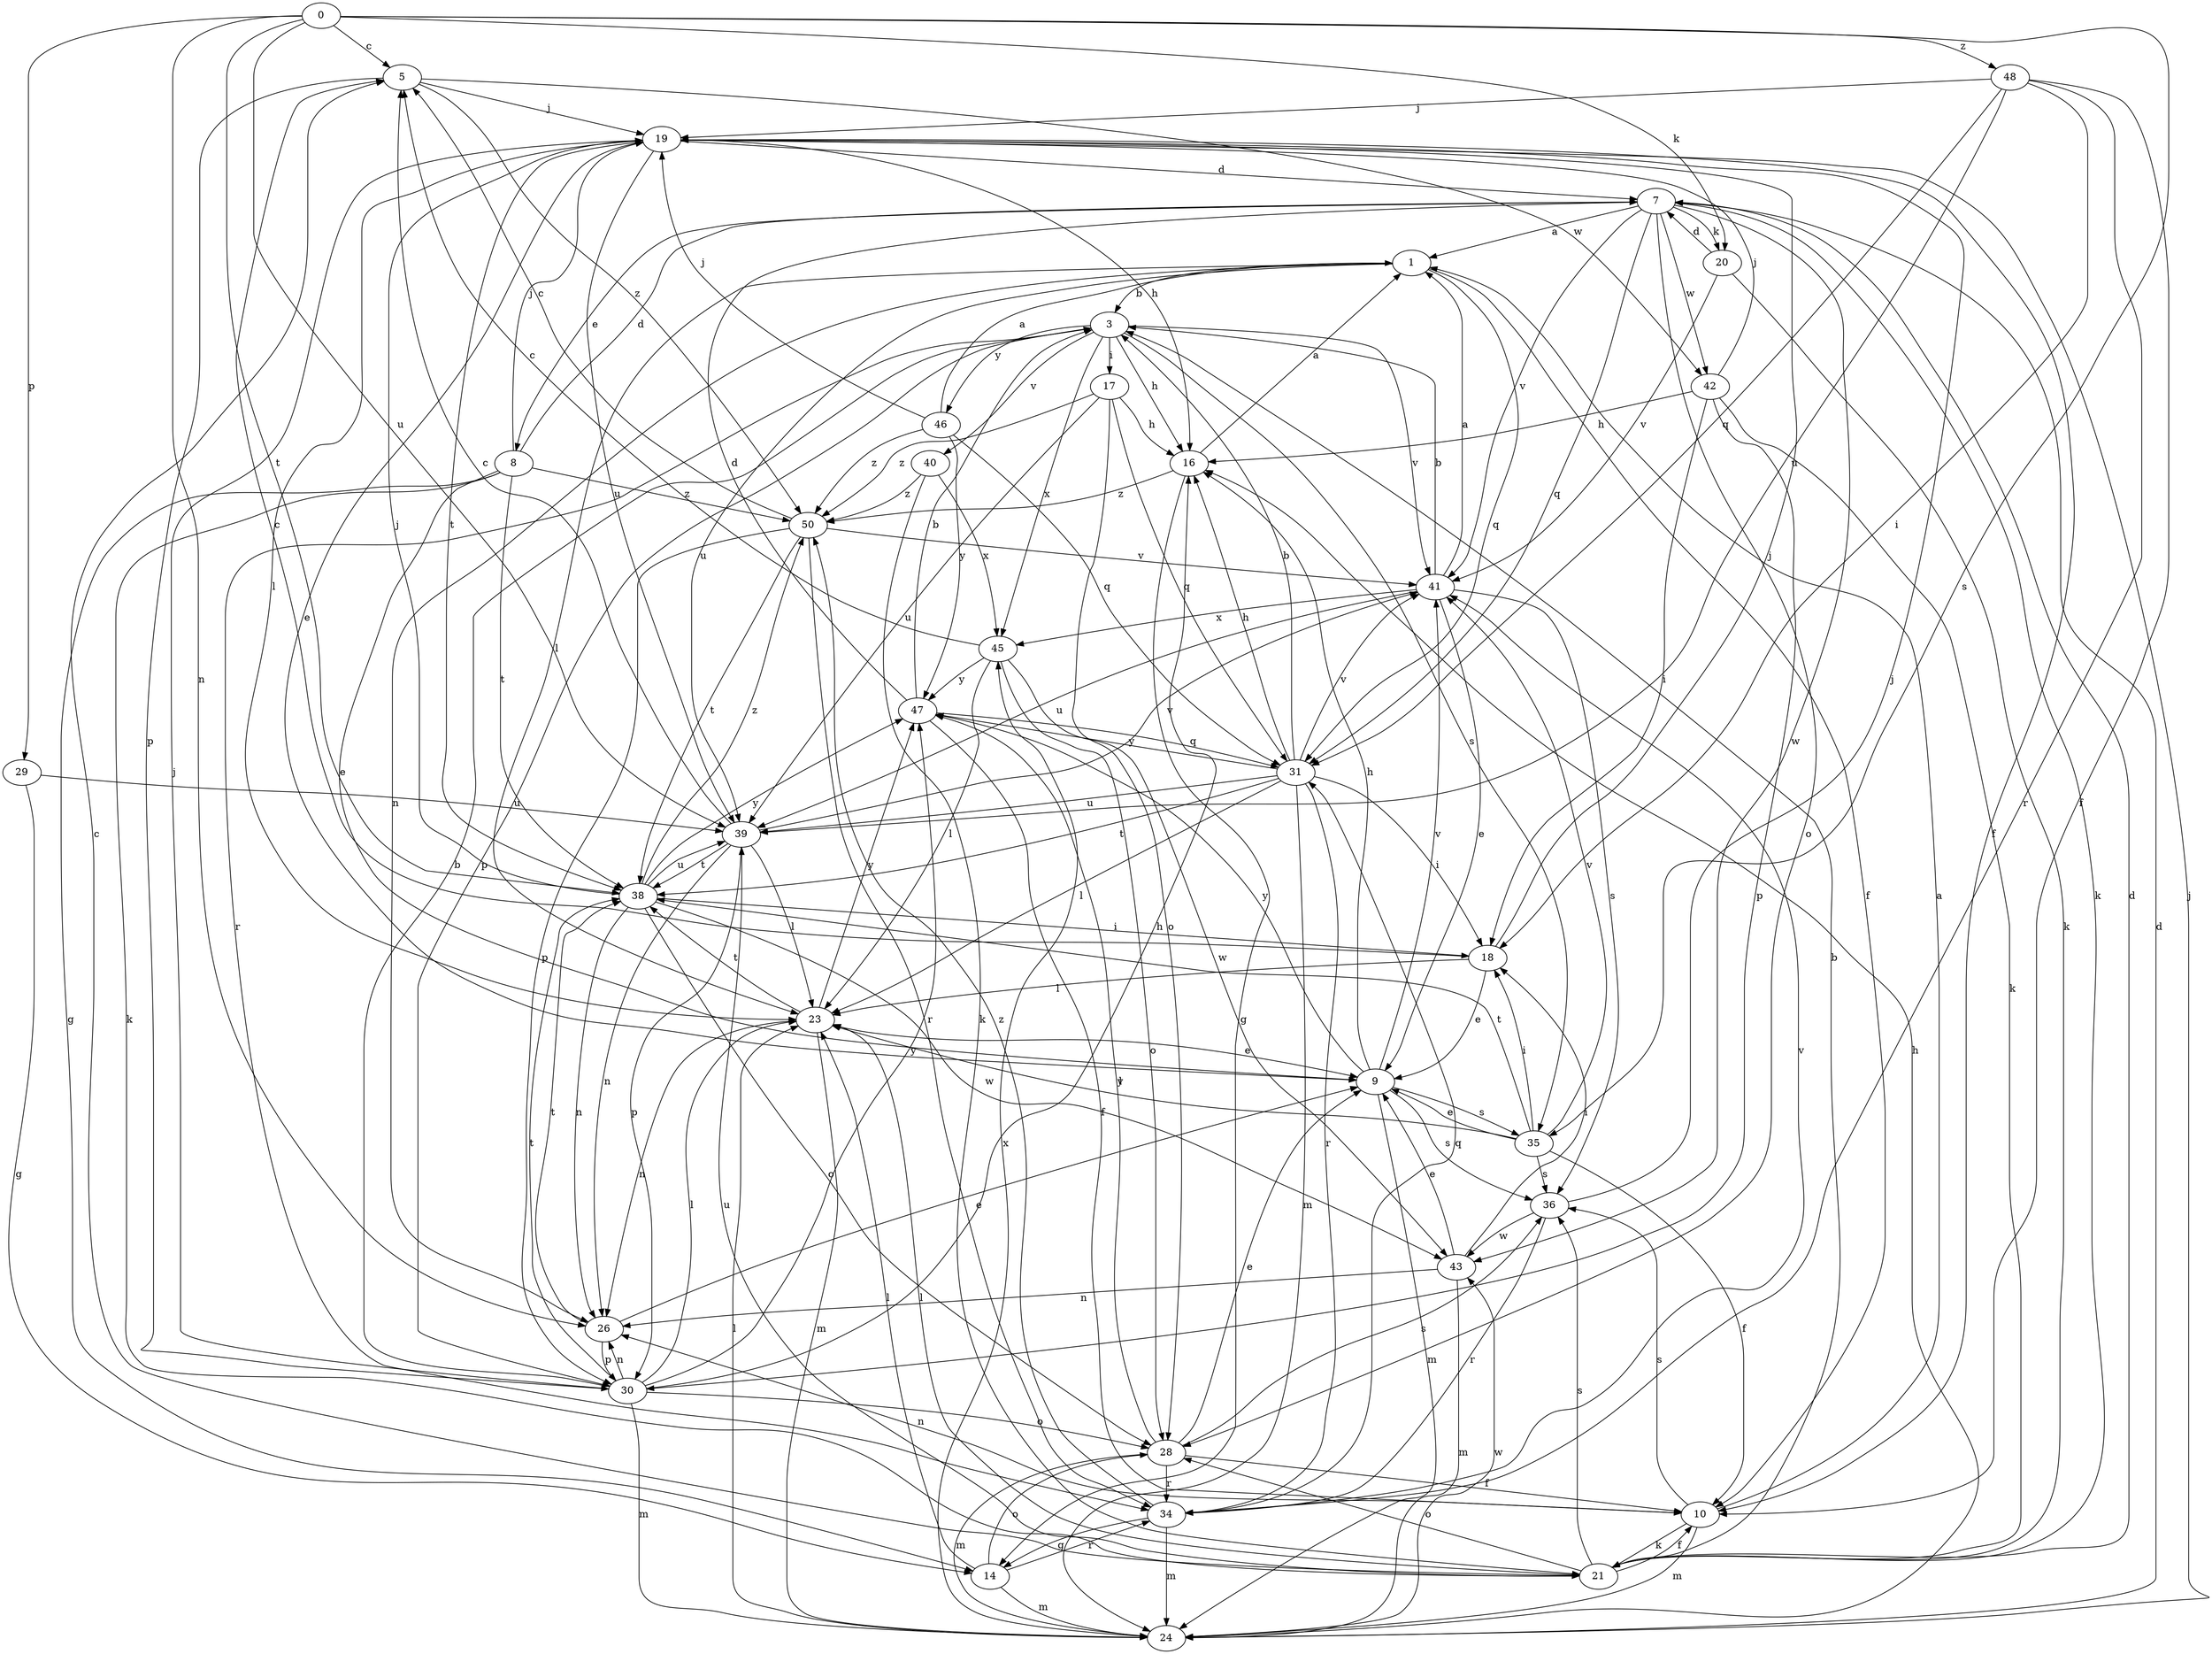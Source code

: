 strict digraph  {
0;
1;
3;
5;
7;
8;
9;
10;
14;
16;
17;
18;
19;
20;
21;
23;
24;
26;
28;
29;
30;
31;
34;
35;
36;
38;
39;
40;
41;
42;
43;
45;
46;
47;
48;
50;
0 -> 5  [label=c];
0 -> 20  [label=k];
0 -> 26  [label=n];
0 -> 29  [label=p];
0 -> 35  [label=s];
0 -> 38  [label=t];
0 -> 39  [label=u];
0 -> 48  [label=z];
1 -> 3  [label=b];
1 -> 10  [label=f];
1 -> 23  [label=l];
1 -> 26  [label=n];
1 -> 31  [label=q];
1 -> 39  [label=u];
3 -> 16  [label=h];
3 -> 17  [label=i];
3 -> 30  [label=p];
3 -> 34  [label=r];
3 -> 35  [label=s];
3 -> 40  [label=v];
3 -> 41  [label=v];
3 -> 45  [label=x];
3 -> 46  [label=y];
5 -> 19  [label=j];
5 -> 30  [label=p];
5 -> 42  [label=w];
5 -> 50  [label=z];
7 -> 1  [label=a];
7 -> 8  [label=e];
7 -> 20  [label=k];
7 -> 21  [label=k];
7 -> 28  [label=o];
7 -> 31  [label=q];
7 -> 41  [label=v];
7 -> 42  [label=w];
7 -> 43  [label=w];
8 -> 7  [label=d];
8 -> 9  [label=e];
8 -> 14  [label=g];
8 -> 19  [label=j];
8 -> 21  [label=k];
8 -> 38  [label=t];
8 -> 50  [label=z];
9 -> 16  [label=h];
9 -> 24  [label=m];
9 -> 35  [label=s];
9 -> 36  [label=s];
9 -> 41  [label=v];
9 -> 47  [label=y];
10 -> 1  [label=a];
10 -> 21  [label=k];
10 -> 24  [label=m];
10 -> 26  [label=n];
10 -> 36  [label=s];
14 -> 23  [label=l];
14 -> 24  [label=m];
14 -> 28  [label=o];
14 -> 34  [label=r];
16 -> 1  [label=a];
16 -> 14  [label=g];
16 -> 50  [label=z];
17 -> 16  [label=h];
17 -> 28  [label=o];
17 -> 31  [label=q];
17 -> 39  [label=u];
17 -> 50  [label=z];
18 -> 5  [label=c];
18 -> 9  [label=e];
18 -> 19  [label=j];
18 -> 23  [label=l];
19 -> 7  [label=d];
19 -> 9  [label=e];
19 -> 10  [label=f];
19 -> 16  [label=h];
19 -> 23  [label=l];
19 -> 38  [label=t];
19 -> 39  [label=u];
20 -> 7  [label=d];
20 -> 21  [label=k];
20 -> 41  [label=v];
21 -> 3  [label=b];
21 -> 5  [label=c];
21 -> 7  [label=d];
21 -> 10  [label=f];
21 -> 23  [label=l];
21 -> 28  [label=o];
21 -> 36  [label=s];
21 -> 39  [label=u];
23 -> 9  [label=e];
23 -> 24  [label=m];
23 -> 26  [label=n];
23 -> 38  [label=t];
23 -> 47  [label=y];
24 -> 7  [label=d];
24 -> 16  [label=h];
24 -> 19  [label=j];
24 -> 23  [label=l];
24 -> 43  [label=w];
24 -> 45  [label=x];
26 -> 9  [label=e];
26 -> 30  [label=p];
26 -> 38  [label=t];
28 -> 9  [label=e];
28 -> 10  [label=f];
28 -> 24  [label=m];
28 -> 34  [label=r];
28 -> 36  [label=s];
28 -> 47  [label=y];
29 -> 14  [label=g];
29 -> 39  [label=u];
30 -> 3  [label=b];
30 -> 16  [label=h];
30 -> 19  [label=j];
30 -> 23  [label=l];
30 -> 24  [label=m];
30 -> 26  [label=n];
30 -> 28  [label=o];
30 -> 38  [label=t];
30 -> 47  [label=y];
31 -> 3  [label=b];
31 -> 16  [label=h];
31 -> 18  [label=i];
31 -> 23  [label=l];
31 -> 24  [label=m];
31 -> 34  [label=r];
31 -> 38  [label=t];
31 -> 39  [label=u];
31 -> 41  [label=v];
31 -> 47  [label=y];
34 -> 14  [label=g];
34 -> 24  [label=m];
34 -> 31  [label=q];
34 -> 41  [label=v];
34 -> 50  [label=z];
35 -> 9  [label=e];
35 -> 10  [label=f];
35 -> 18  [label=i];
35 -> 23  [label=l];
35 -> 36  [label=s];
35 -> 38  [label=t];
35 -> 41  [label=v];
36 -> 19  [label=j];
36 -> 34  [label=r];
36 -> 43  [label=w];
38 -> 18  [label=i];
38 -> 19  [label=j];
38 -> 26  [label=n];
38 -> 28  [label=o];
38 -> 39  [label=u];
38 -> 43  [label=w];
38 -> 47  [label=y];
38 -> 50  [label=z];
39 -> 5  [label=c];
39 -> 23  [label=l];
39 -> 26  [label=n];
39 -> 30  [label=p];
39 -> 38  [label=t];
39 -> 41  [label=v];
40 -> 21  [label=k];
40 -> 45  [label=x];
40 -> 50  [label=z];
41 -> 1  [label=a];
41 -> 3  [label=b];
41 -> 9  [label=e];
41 -> 36  [label=s];
41 -> 39  [label=u];
41 -> 45  [label=x];
42 -> 16  [label=h];
42 -> 18  [label=i];
42 -> 19  [label=j];
42 -> 21  [label=k];
42 -> 30  [label=p];
43 -> 9  [label=e];
43 -> 18  [label=i];
43 -> 24  [label=m];
43 -> 26  [label=n];
45 -> 5  [label=c];
45 -> 23  [label=l];
45 -> 28  [label=o];
45 -> 43  [label=w];
45 -> 47  [label=y];
46 -> 1  [label=a];
46 -> 19  [label=j];
46 -> 31  [label=q];
46 -> 47  [label=y];
46 -> 50  [label=z];
47 -> 3  [label=b];
47 -> 7  [label=d];
47 -> 10  [label=f];
47 -> 31  [label=q];
48 -> 10  [label=f];
48 -> 18  [label=i];
48 -> 19  [label=j];
48 -> 31  [label=q];
48 -> 34  [label=r];
48 -> 39  [label=u];
50 -> 5  [label=c];
50 -> 30  [label=p];
50 -> 34  [label=r];
50 -> 38  [label=t];
50 -> 41  [label=v];
}
